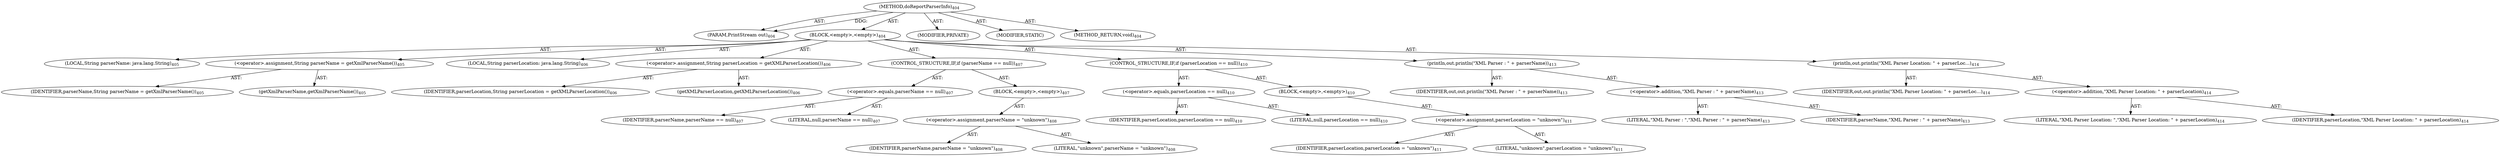 digraph "doReportParserInfo" {  
"111669149711" [label = <(METHOD,doReportParserInfo)<SUB>404</SUB>> ]
"115964117001" [label = <(PARAM,PrintStream out)<SUB>404</SUB>> ]
"25769803829" [label = <(BLOCK,&lt;empty&gt;,&lt;empty&gt;)<SUB>404</SUB>> ]
"94489280547" [label = <(LOCAL,String parserName: java.lang.String)<SUB>405</SUB>> ]
"30064771294" [label = <(&lt;operator&gt;.assignment,String parserName = getXmlParserName())<SUB>405</SUB>> ]
"68719476930" [label = <(IDENTIFIER,parserName,String parserName = getXmlParserName())<SUB>405</SUB>> ]
"30064771295" [label = <(getXmlParserName,getXmlParserName())<SUB>405</SUB>> ]
"94489280548" [label = <(LOCAL,String parserLocation: java.lang.String)<SUB>406</SUB>> ]
"30064771296" [label = <(&lt;operator&gt;.assignment,String parserLocation = getXMLParserLocation())<SUB>406</SUB>> ]
"68719476931" [label = <(IDENTIFIER,parserLocation,String parserLocation = getXMLParserLocation())<SUB>406</SUB>> ]
"30064771297" [label = <(getXMLParserLocation,getXMLParserLocation())<SUB>406</SUB>> ]
"47244640292" [label = <(CONTROL_STRUCTURE,IF,if (parserName == null))<SUB>407</SUB>> ]
"30064771298" [label = <(&lt;operator&gt;.equals,parserName == null)<SUB>407</SUB>> ]
"68719476932" [label = <(IDENTIFIER,parserName,parserName == null)<SUB>407</SUB>> ]
"90194313301" [label = <(LITERAL,null,parserName == null)<SUB>407</SUB>> ]
"25769803830" [label = <(BLOCK,&lt;empty&gt;,&lt;empty&gt;)<SUB>407</SUB>> ]
"30064771299" [label = <(&lt;operator&gt;.assignment,parserName = &quot;unknown&quot;)<SUB>408</SUB>> ]
"68719476933" [label = <(IDENTIFIER,parserName,parserName = &quot;unknown&quot;)<SUB>408</SUB>> ]
"90194313302" [label = <(LITERAL,&quot;unknown&quot;,parserName = &quot;unknown&quot;)<SUB>408</SUB>> ]
"47244640293" [label = <(CONTROL_STRUCTURE,IF,if (parserLocation == null))<SUB>410</SUB>> ]
"30064771300" [label = <(&lt;operator&gt;.equals,parserLocation == null)<SUB>410</SUB>> ]
"68719476934" [label = <(IDENTIFIER,parserLocation,parserLocation == null)<SUB>410</SUB>> ]
"90194313303" [label = <(LITERAL,null,parserLocation == null)<SUB>410</SUB>> ]
"25769803831" [label = <(BLOCK,&lt;empty&gt;,&lt;empty&gt;)<SUB>410</SUB>> ]
"30064771301" [label = <(&lt;operator&gt;.assignment,parserLocation = &quot;unknown&quot;)<SUB>411</SUB>> ]
"68719476935" [label = <(IDENTIFIER,parserLocation,parserLocation = &quot;unknown&quot;)<SUB>411</SUB>> ]
"90194313304" [label = <(LITERAL,&quot;unknown&quot;,parserLocation = &quot;unknown&quot;)<SUB>411</SUB>> ]
"30064771302" [label = <(println,out.println(&quot;XML Parser : &quot; + parserName))<SUB>413</SUB>> ]
"68719476936" [label = <(IDENTIFIER,out,out.println(&quot;XML Parser : &quot; + parserName))<SUB>413</SUB>> ]
"30064771303" [label = <(&lt;operator&gt;.addition,&quot;XML Parser : &quot; + parserName)<SUB>413</SUB>> ]
"90194313305" [label = <(LITERAL,&quot;XML Parser : &quot;,&quot;XML Parser : &quot; + parserName)<SUB>413</SUB>> ]
"68719476937" [label = <(IDENTIFIER,parserName,&quot;XML Parser : &quot; + parserName)<SUB>413</SUB>> ]
"30064771304" [label = <(println,out.println(&quot;XML Parser Location: &quot; + parserLoc...)<SUB>414</SUB>> ]
"68719476938" [label = <(IDENTIFIER,out,out.println(&quot;XML Parser Location: &quot; + parserLoc...)<SUB>414</SUB>> ]
"30064771305" [label = <(&lt;operator&gt;.addition,&quot;XML Parser Location: &quot; + parserLocation)<SUB>414</SUB>> ]
"90194313306" [label = <(LITERAL,&quot;XML Parser Location: &quot;,&quot;XML Parser Location: &quot; + parserLocation)<SUB>414</SUB>> ]
"68719476939" [label = <(IDENTIFIER,parserLocation,&quot;XML Parser Location: &quot; + parserLocation)<SUB>414</SUB>> ]
"133143986208" [label = <(MODIFIER,PRIVATE)> ]
"133143986209" [label = <(MODIFIER,STATIC)> ]
"128849018895" [label = <(METHOD_RETURN,void)<SUB>404</SUB>> ]
  "111669149711" -> "115964117001"  [ label = "AST: "] 
  "111669149711" -> "25769803829"  [ label = "AST: "] 
  "111669149711" -> "133143986208"  [ label = "AST: "] 
  "111669149711" -> "133143986209"  [ label = "AST: "] 
  "111669149711" -> "128849018895"  [ label = "AST: "] 
  "25769803829" -> "94489280547"  [ label = "AST: "] 
  "25769803829" -> "30064771294"  [ label = "AST: "] 
  "25769803829" -> "94489280548"  [ label = "AST: "] 
  "25769803829" -> "30064771296"  [ label = "AST: "] 
  "25769803829" -> "47244640292"  [ label = "AST: "] 
  "25769803829" -> "47244640293"  [ label = "AST: "] 
  "25769803829" -> "30064771302"  [ label = "AST: "] 
  "25769803829" -> "30064771304"  [ label = "AST: "] 
  "30064771294" -> "68719476930"  [ label = "AST: "] 
  "30064771294" -> "30064771295"  [ label = "AST: "] 
  "30064771296" -> "68719476931"  [ label = "AST: "] 
  "30064771296" -> "30064771297"  [ label = "AST: "] 
  "47244640292" -> "30064771298"  [ label = "AST: "] 
  "47244640292" -> "25769803830"  [ label = "AST: "] 
  "30064771298" -> "68719476932"  [ label = "AST: "] 
  "30064771298" -> "90194313301"  [ label = "AST: "] 
  "25769803830" -> "30064771299"  [ label = "AST: "] 
  "30064771299" -> "68719476933"  [ label = "AST: "] 
  "30064771299" -> "90194313302"  [ label = "AST: "] 
  "47244640293" -> "30064771300"  [ label = "AST: "] 
  "47244640293" -> "25769803831"  [ label = "AST: "] 
  "30064771300" -> "68719476934"  [ label = "AST: "] 
  "30064771300" -> "90194313303"  [ label = "AST: "] 
  "25769803831" -> "30064771301"  [ label = "AST: "] 
  "30064771301" -> "68719476935"  [ label = "AST: "] 
  "30064771301" -> "90194313304"  [ label = "AST: "] 
  "30064771302" -> "68719476936"  [ label = "AST: "] 
  "30064771302" -> "30064771303"  [ label = "AST: "] 
  "30064771303" -> "90194313305"  [ label = "AST: "] 
  "30064771303" -> "68719476937"  [ label = "AST: "] 
  "30064771304" -> "68719476938"  [ label = "AST: "] 
  "30064771304" -> "30064771305"  [ label = "AST: "] 
  "30064771305" -> "90194313306"  [ label = "AST: "] 
  "30064771305" -> "68719476939"  [ label = "AST: "] 
  "111669149711" -> "115964117001"  [ label = "DDG: "] 
}
